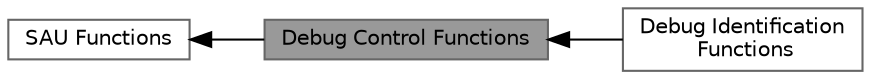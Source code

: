 digraph "Debug Control Functions"
{
 // LATEX_PDF_SIZE
  bgcolor="transparent";
  edge [fontname=Helvetica,fontsize=10,labelfontname=Helvetica,labelfontsize=10];
  node [fontname=Helvetica,fontsize=10,shape=box,height=0.2,width=0.4];
  rankdir=LR;
  Node1 [id="Node000001",label="Debug Control Functions",height=0.2,width=0.4,color="gray40", fillcolor="grey60", style="filled", fontcolor="black",tooltip="Functions that access the Debug Control Block."];
  Node3 [id="Node000003",label="Debug Identification\l Functions",height=0.2,width=0.4,color="grey40", fillcolor="white", style="filled",URL="$group__CMSIS__Core__DIBFunctions.html",tooltip="Functions that access the Debug Identification Block."];
  Node2 [id="Node000002",label="SAU Functions",height=0.2,width=0.4,color="grey40", fillcolor="white", style="filled",URL="$group__CMSIS__Core__SAUFunctions.html",tooltip="Functions that configure the SAU."];
  Node2->Node1 [shape=plaintext, dir="back", style="solid"];
  Node1->Node3 [shape=plaintext, dir="back", style="solid"];
}
